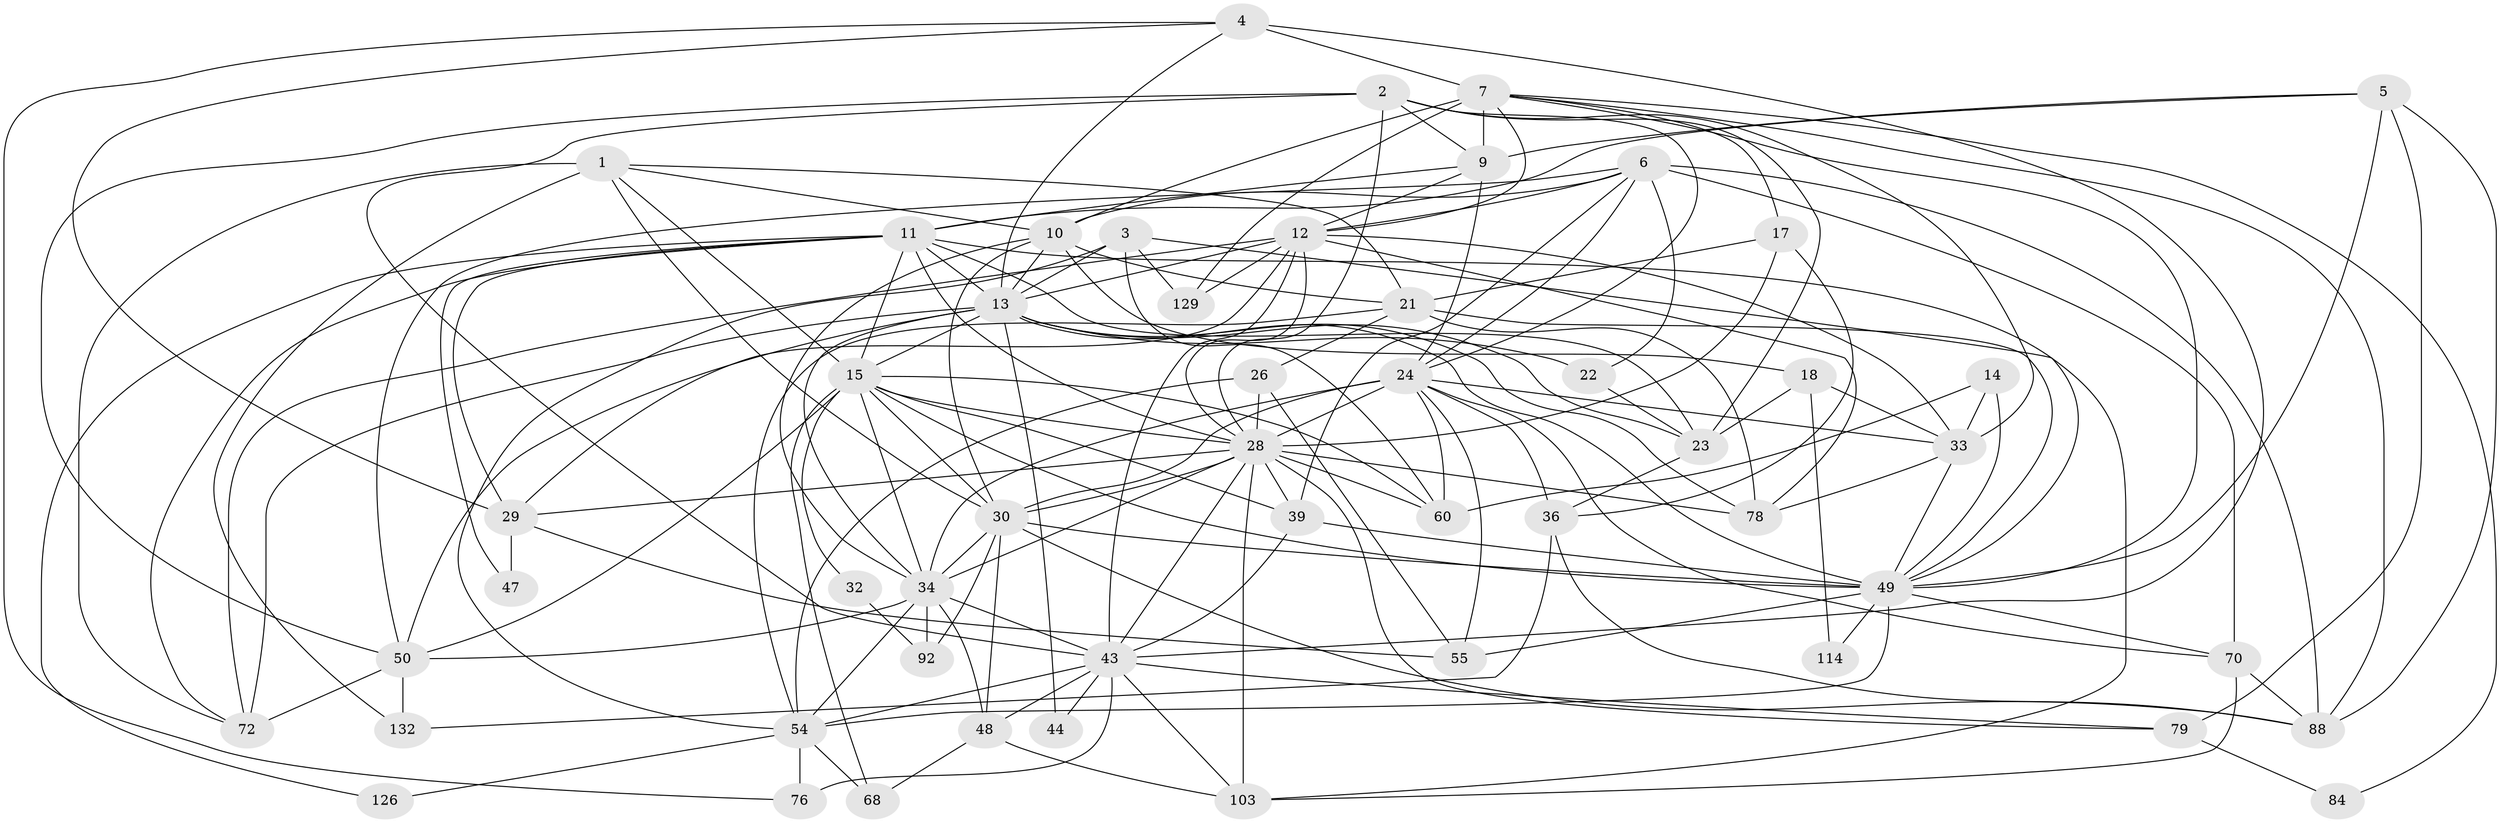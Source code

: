// original degree distribution, {3: 0.22727272727272727, 4: 0.25, 2: 0.16666666666666666, 5: 0.21212121212121213, 6: 0.09848484848484848, 8: 0.015151515151515152, 7: 0.030303030303030304}
// Generated by graph-tools (version 1.1) at 2025/18/03/04/25 18:18:45]
// undirected, 52 vertices, 161 edges
graph export_dot {
graph [start="1"]
  node [color=gray90,style=filled];
  1 [super="+110"];
  2 [super="+38"];
  3 [super="+37"];
  4 [super="+130"];
  5 [super="+8+99"];
  6 [super="+40"];
  7 [super="+65+19"];
  9 [super="+20"];
  10 [super="+63"];
  11 [super="+46+25"];
  12 [super="+27+52+102"];
  13 [super="+104"];
  14 [super="+16"];
  15 [super="+73+131+75"];
  17 [super="+35"];
  18 [super="+124"];
  21 [super="+42"];
  22;
  23 [super="+57"];
  24 [super="+58"];
  26 [super="+31"];
  28 [super="+87+86"];
  29 [super="+101+81"];
  30 [super="+41+115"];
  32;
  33 [super="+74"];
  34 [super="+51+100"];
  36;
  39 [super="+85"];
  43 [super="+62"];
  44;
  47;
  48 [super="+71"];
  49 [super="+56+106+69"];
  50 [super="+125+64"];
  54 [super="+122+83"];
  55;
  60 [super="+66"];
  68;
  70 [super="+120"];
  72 [super="+80"];
  76;
  78 [super="+93"];
  79 [super="+90"];
  84;
  88 [super="+89"];
  92 [super="+95"];
  103 [super="+116"];
  114;
  126;
  129;
  132;
  1 -- 72;
  1 -- 132;
  1 -- 10;
  1 -- 15 [weight=2];
  1 -- 30;
  1 -- 21;
  2 -- 50 [weight=2];
  2 -- 23;
  2 -- 33;
  2 -- 24;
  2 -- 9;
  2 -- 43;
  2 -- 28;
  3 -- 129;
  3 -- 60;
  3 -- 49;
  3 -- 54;
  3 -- 13;
  4 -- 76;
  4 -- 7 [weight=2];
  4 -- 43;
  4 -- 29;
  4 -- 13;
  5 -- 49;
  5 -- 79 [weight=2];
  5 -- 88;
  5 -- 9 [weight=2];
  5 -- 11;
  6 -- 39;
  6 -- 24;
  6 -- 50;
  6 -- 22;
  6 -- 88;
  6 -- 70;
  6 -- 10;
  6 -- 12;
  7 -- 84;
  7 -- 129;
  7 -- 9 [weight=2];
  7 -- 10;
  7 -- 49;
  7 -- 12;
  7 -- 88;
  7 -- 17;
  9 -- 12;
  9 -- 11;
  9 -- 24;
  10 -- 21;
  10 -- 30;
  10 -- 18;
  10 -- 34;
  10 -- 13;
  11 -- 15;
  11 -- 28 [weight=2];
  11 -- 126;
  11 -- 23;
  11 -- 103;
  11 -- 47;
  11 -- 13;
  11 -- 29;
  11 -- 72;
  12 -- 29;
  12 -- 43;
  12 -- 28;
  12 -- 129;
  12 -- 72;
  12 -- 33;
  12 -- 78;
  12 -- 13;
  13 -- 78;
  13 -- 34;
  13 -- 72 [weight=2];
  13 -- 44;
  13 -- 15;
  13 -- 49;
  13 -- 50;
  13 -- 22;
  13 -- 23;
  14 -- 49;
  14 -- 33;
  14 -- 60;
  15 -- 39 [weight=2];
  15 -- 50 [weight=2];
  15 -- 32;
  15 -- 28;
  15 -- 30;
  15 -- 68;
  15 -- 49 [weight=2];
  15 -- 34;
  15 -- 60;
  17 -- 21;
  17 -- 28;
  17 -- 36;
  18 -- 33;
  18 -- 23 [weight=2];
  18 -- 114;
  21 -- 78;
  21 -- 26;
  21 -- 49;
  21 -- 54;
  22 -- 23;
  23 -- 36;
  24 -- 34 [weight=3];
  24 -- 33;
  24 -- 36;
  24 -- 70;
  24 -- 55;
  24 -- 28;
  24 -- 30;
  24 -- 60;
  26 -- 55;
  26 -- 28;
  26 -- 54;
  28 -- 39;
  28 -- 30;
  28 -- 43 [weight=2];
  28 -- 79;
  28 -- 78;
  28 -- 103 [weight=2];
  28 -- 34;
  28 -- 60;
  28 -- 29;
  29 -- 55;
  29 -- 47;
  30 -- 49;
  30 -- 92;
  30 -- 88;
  30 -- 48;
  30 -- 34;
  32 -- 92;
  33 -- 49;
  33 -- 78;
  34 -- 43 [weight=2];
  34 -- 48;
  34 -- 50 [weight=2];
  34 -- 54;
  34 -- 92;
  36 -- 132;
  36 -- 88;
  39 -- 43;
  39 -- 49;
  43 -- 103;
  43 -- 44;
  43 -- 76;
  43 -- 79;
  43 -- 48;
  43 -- 54;
  48 -- 68;
  48 -- 103;
  49 -- 70;
  49 -- 114;
  49 -- 54;
  49 -- 55;
  50 -- 132;
  50 -- 72;
  54 -- 76 [weight=2];
  54 -- 126;
  54 -- 68;
  70 -- 88;
  70 -- 103;
  79 -- 84;
}
